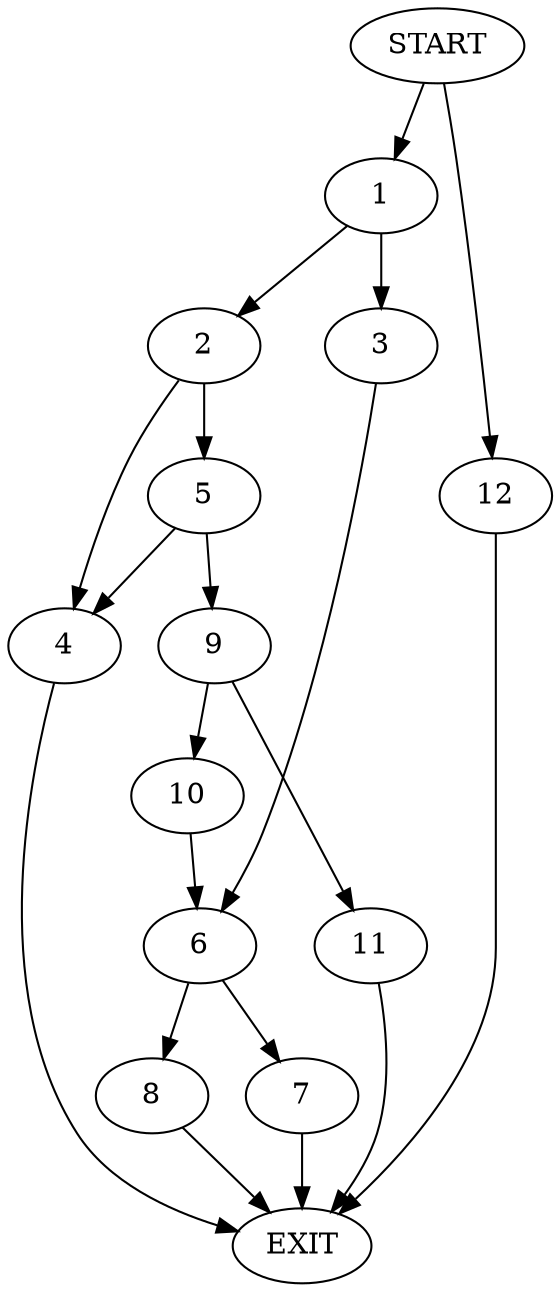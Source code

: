 digraph {
0 [label="START"]
13 [label="EXIT"]
0 -> 1
1 -> 2
1 -> 3
2 -> 4
2 -> 5
3 -> 6
6 -> 7
6 -> 8
5 -> 4
5 -> 9
4 -> 13
9 -> 10
9 -> 11
10 -> 6
11 -> 13
7 -> 13
8 -> 13
0 -> 12
12 -> 13
}
